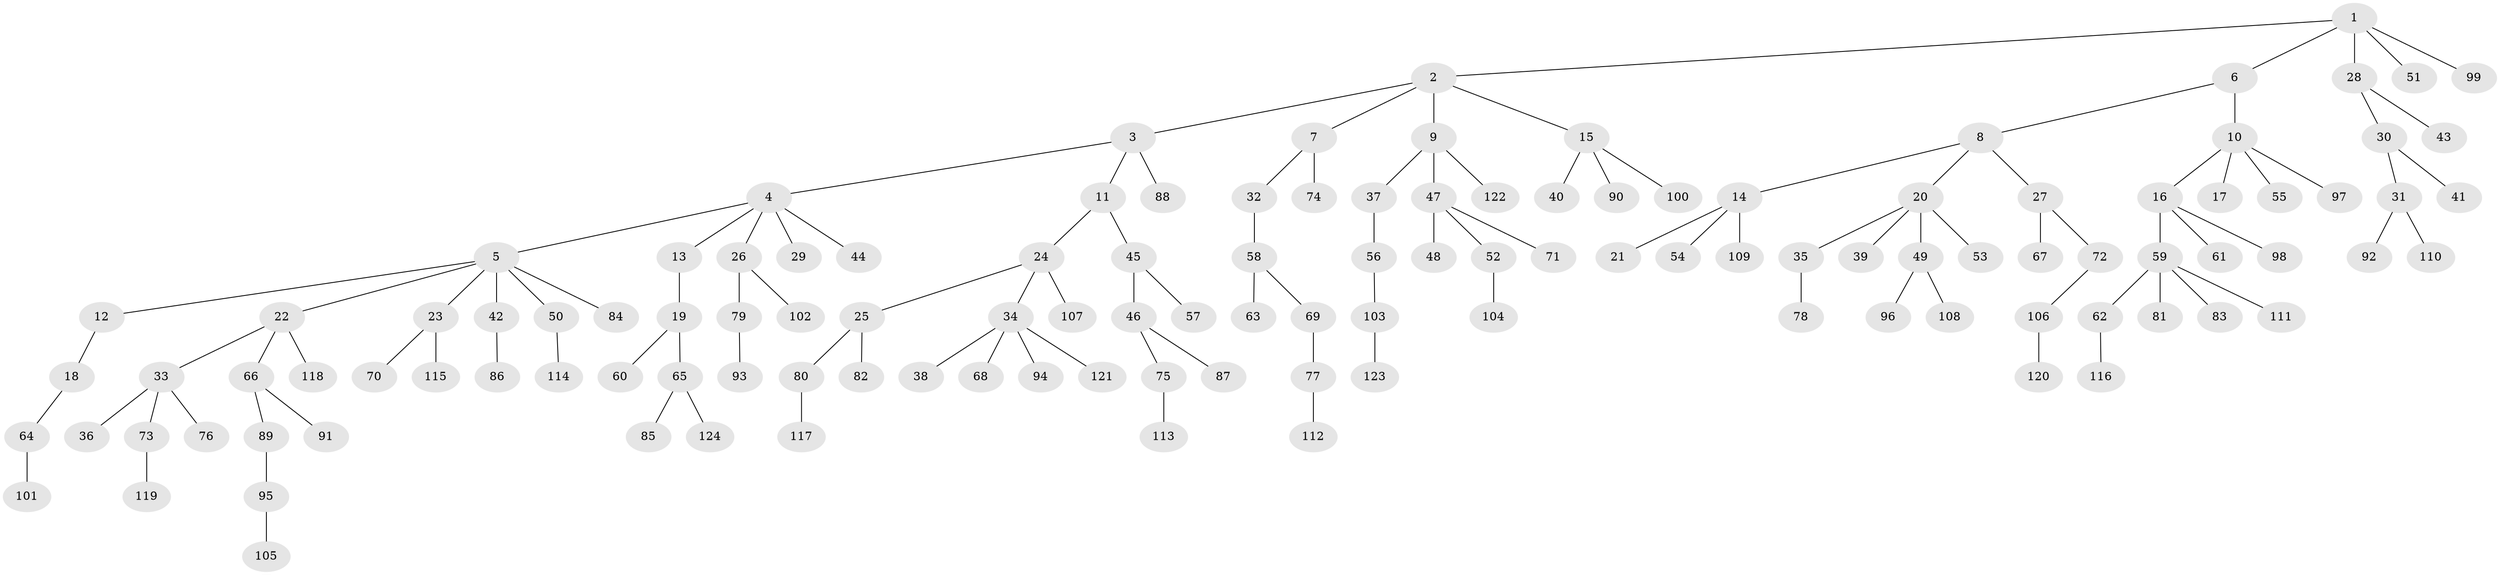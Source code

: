 // Generated by graph-tools (version 1.1) at 2025/53/03/09/25 04:53:26]
// undirected, 124 vertices, 123 edges
graph export_dot {
graph [start="1"]
  node [color=gray90,style=filled];
  1;
  2;
  3;
  4;
  5;
  6;
  7;
  8;
  9;
  10;
  11;
  12;
  13;
  14;
  15;
  16;
  17;
  18;
  19;
  20;
  21;
  22;
  23;
  24;
  25;
  26;
  27;
  28;
  29;
  30;
  31;
  32;
  33;
  34;
  35;
  36;
  37;
  38;
  39;
  40;
  41;
  42;
  43;
  44;
  45;
  46;
  47;
  48;
  49;
  50;
  51;
  52;
  53;
  54;
  55;
  56;
  57;
  58;
  59;
  60;
  61;
  62;
  63;
  64;
  65;
  66;
  67;
  68;
  69;
  70;
  71;
  72;
  73;
  74;
  75;
  76;
  77;
  78;
  79;
  80;
  81;
  82;
  83;
  84;
  85;
  86;
  87;
  88;
  89;
  90;
  91;
  92;
  93;
  94;
  95;
  96;
  97;
  98;
  99;
  100;
  101;
  102;
  103;
  104;
  105;
  106;
  107;
  108;
  109;
  110;
  111;
  112;
  113;
  114;
  115;
  116;
  117;
  118;
  119;
  120;
  121;
  122;
  123;
  124;
  1 -- 2;
  1 -- 6;
  1 -- 28;
  1 -- 51;
  1 -- 99;
  2 -- 3;
  2 -- 7;
  2 -- 9;
  2 -- 15;
  3 -- 4;
  3 -- 11;
  3 -- 88;
  4 -- 5;
  4 -- 13;
  4 -- 26;
  4 -- 29;
  4 -- 44;
  5 -- 12;
  5 -- 22;
  5 -- 23;
  5 -- 42;
  5 -- 50;
  5 -- 84;
  6 -- 8;
  6 -- 10;
  7 -- 32;
  7 -- 74;
  8 -- 14;
  8 -- 20;
  8 -- 27;
  9 -- 37;
  9 -- 47;
  9 -- 122;
  10 -- 16;
  10 -- 17;
  10 -- 55;
  10 -- 97;
  11 -- 24;
  11 -- 45;
  12 -- 18;
  13 -- 19;
  14 -- 21;
  14 -- 54;
  14 -- 109;
  15 -- 40;
  15 -- 90;
  15 -- 100;
  16 -- 59;
  16 -- 61;
  16 -- 98;
  18 -- 64;
  19 -- 60;
  19 -- 65;
  20 -- 35;
  20 -- 39;
  20 -- 49;
  20 -- 53;
  22 -- 33;
  22 -- 66;
  22 -- 118;
  23 -- 70;
  23 -- 115;
  24 -- 25;
  24 -- 34;
  24 -- 107;
  25 -- 80;
  25 -- 82;
  26 -- 79;
  26 -- 102;
  27 -- 67;
  27 -- 72;
  28 -- 30;
  28 -- 43;
  30 -- 31;
  30 -- 41;
  31 -- 92;
  31 -- 110;
  32 -- 58;
  33 -- 36;
  33 -- 73;
  33 -- 76;
  34 -- 38;
  34 -- 68;
  34 -- 94;
  34 -- 121;
  35 -- 78;
  37 -- 56;
  42 -- 86;
  45 -- 46;
  45 -- 57;
  46 -- 75;
  46 -- 87;
  47 -- 48;
  47 -- 52;
  47 -- 71;
  49 -- 96;
  49 -- 108;
  50 -- 114;
  52 -- 104;
  56 -- 103;
  58 -- 63;
  58 -- 69;
  59 -- 62;
  59 -- 81;
  59 -- 83;
  59 -- 111;
  62 -- 116;
  64 -- 101;
  65 -- 85;
  65 -- 124;
  66 -- 89;
  66 -- 91;
  69 -- 77;
  72 -- 106;
  73 -- 119;
  75 -- 113;
  77 -- 112;
  79 -- 93;
  80 -- 117;
  89 -- 95;
  95 -- 105;
  103 -- 123;
  106 -- 120;
}
